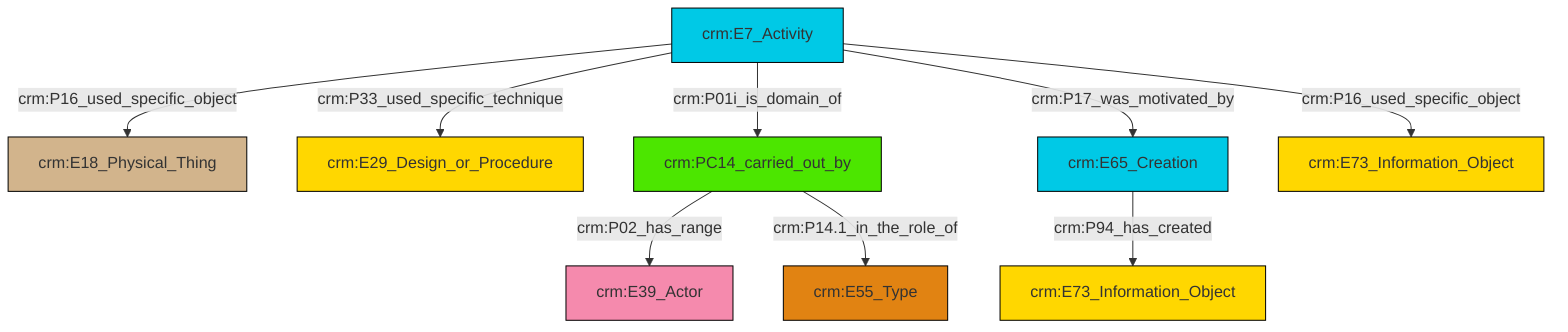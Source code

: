 graph TD
classDef Literal fill:#f2f2f2,stroke:#000000;
classDef CRM_Entity fill:#FFFFFF,stroke:#000000;
classDef Temporal_Entity fill:#00C9E6, stroke:#000000;
classDef Type fill:#E18312, stroke:#000000;
classDef Time-Span fill:#2C9C91, stroke:#000000;
classDef Appellation fill:#FFEB7F, stroke:#000000;
classDef Place fill:#008836, stroke:#000000;
classDef Persistent_Item fill:#B266B2, stroke:#000000;
classDef Conceptual_Object fill:#FFD700, stroke:#000000;
classDef Physical_Thing fill:#D2B48C, stroke:#000000;
classDef Actor fill:#f58aad, stroke:#000000;
classDef PC_Classes fill:#4ce600, stroke:#000000;
classDef Multi fill:#cccccc,stroke:#000000;

2["crm:E7_Activity"]:::Temporal_Entity -->|crm:P16_used_specific_object| 3["crm:E18_Physical_Thing"]:::Physical_Thing
2["crm:E7_Activity"]:::Temporal_Entity -->|crm:P33_used_specific_technique| 4["crm:E29_Design_or_Procedure"]:::Conceptual_Object
8["crm:PC14_carried_out_by"]:::PC_Classes -->|crm:P02_has_range| 9["crm:E39_Actor"]:::Actor
2["crm:E7_Activity"]:::Temporal_Entity -->|crm:P01i_is_domain_of| 8["crm:PC14_carried_out_by"]:::PC_Classes
8["crm:PC14_carried_out_by"]:::PC_Classes -->|crm:P14.1_in_the_role_of| 0["crm:E55_Type"]:::Type
2["crm:E7_Activity"]:::Temporal_Entity -->|crm:P17_was_motivated_by| 5["crm:E65_Creation"]:::Temporal_Entity
5["crm:E65_Creation"]:::Temporal_Entity -->|crm:P94_has_created| 16["crm:E73_Information_Object"]:::Conceptual_Object
2["crm:E7_Activity"]:::Temporal_Entity -->|crm:P16_used_specific_object| 13["crm:E73_Information_Object"]:::Conceptual_Object